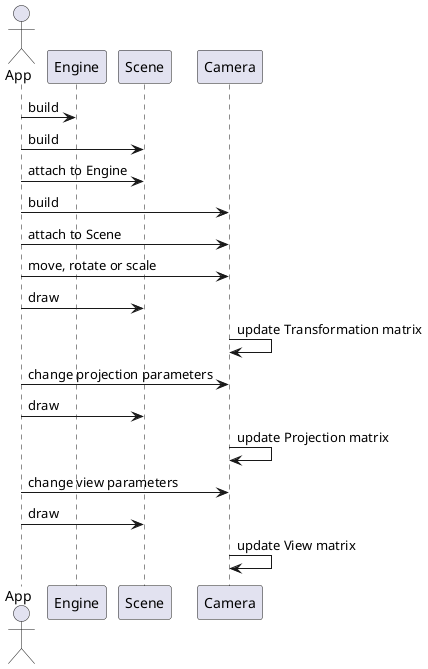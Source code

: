 @startuml

actor App

App -> Engine: build

App -> Scene: build
App -> Scene: attach to Engine

App -> Camera: build
App -> Camera: attach to Scene
App -> Camera: move, rotate or scale

App -> Scene: draw
Camera -> Camera: update Transformation matrix

App -> Camera: change projection parameters
App -> Scene: draw
Camera -> Camera: update Projection matrix

App -> Camera: change view parameters
App -> Scene: draw
Camera -> Camera: update View matrix

@enduml